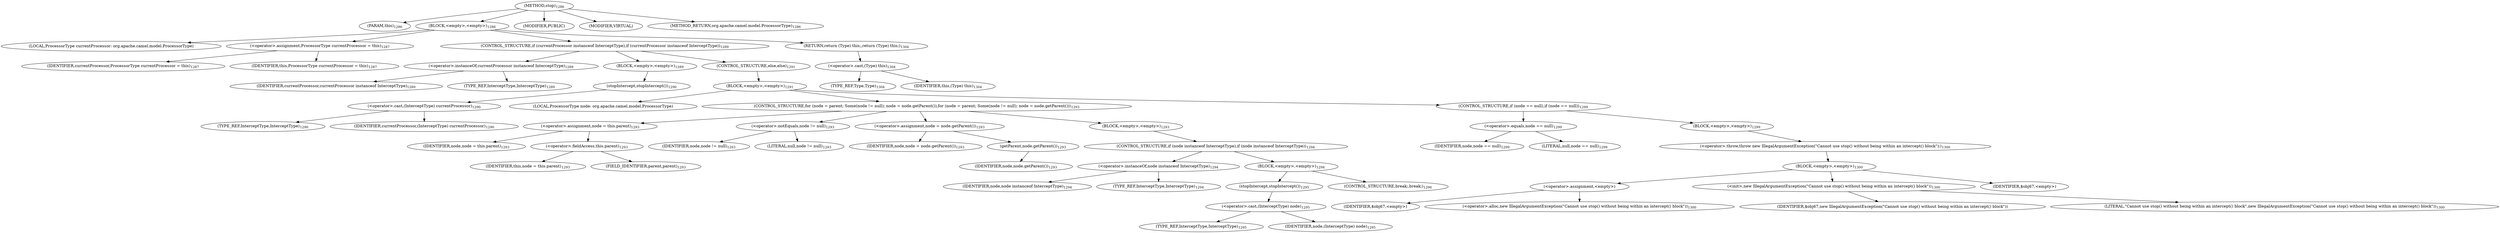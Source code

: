 digraph "stop" {  
"2344" [label = <(METHOD,stop)<SUB>1286</SUB>> ]
"299" [label = <(PARAM,this)<SUB>1286</SUB>> ]
"2345" [label = <(BLOCK,&lt;empty&gt;,&lt;empty&gt;)<SUB>1286</SUB>> ]
"2346" [label = <(LOCAL,ProcessorType currentProcessor: org.apache.camel.model.ProcessorType)> ]
"2347" [label = <(&lt;operator&gt;.assignment,ProcessorType currentProcessor = this)<SUB>1287</SUB>> ]
"2348" [label = <(IDENTIFIER,currentProcessor,ProcessorType currentProcessor = this)<SUB>1287</SUB>> ]
"298" [label = <(IDENTIFIER,this,ProcessorType currentProcessor = this)<SUB>1287</SUB>> ]
"2349" [label = <(CONTROL_STRUCTURE,if (currentProcessor instanceof InterceptType),if (currentProcessor instanceof InterceptType))<SUB>1289</SUB>> ]
"2350" [label = <(&lt;operator&gt;.instanceOf,currentProcessor instanceof InterceptType)<SUB>1289</SUB>> ]
"2351" [label = <(IDENTIFIER,currentProcessor,currentProcessor instanceof InterceptType)<SUB>1289</SUB>> ]
"2352" [label = <(TYPE_REF,InterceptType,InterceptType)<SUB>1289</SUB>> ]
"2353" [label = <(BLOCK,&lt;empty&gt;,&lt;empty&gt;)<SUB>1289</SUB>> ]
"2354" [label = <(stopIntercept,stopIntercept())<SUB>1290</SUB>> ]
"2355" [label = <(&lt;operator&gt;.cast,(InterceptType) currentProcessor)<SUB>1290</SUB>> ]
"2356" [label = <(TYPE_REF,InterceptType,InterceptType)<SUB>1290</SUB>> ]
"2357" [label = <(IDENTIFIER,currentProcessor,(InterceptType) currentProcessor)<SUB>1290</SUB>> ]
"2358" [label = <(CONTROL_STRUCTURE,else,else)<SUB>1291</SUB>> ]
"2359" [label = <(BLOCK,&lt;empty&gt;,&lt;empty&gt;)<SUB>1291</SUB>> ]
"2360" [label = <(LOCAL,ProcessorType node: org.apache.camel.model.ProcessorType)> ]
"2361" [label = <(CONTROL_STRUCTURE,for (node = parent; Some(node != null); node = node.getParent()),for (node = parent; Some(node != null); node = node.getParent()))<SUB>1293</SUB>> ]
"2362" [label = <(&lt;operator&gt;.assignment,node = this.parent)<SUB>1293</SUB>> ]
"2363" [label = <(IDENTIFIER,node,node = this.parent)<SUB>1293</SUB>> ]
"2364" [label = <(&lt;operator&gt;.fieldAccess,this.parent)<SUB>1293</SUB>> ]
"2365" [label = <(IDENTIFIER,this,node = this.parent)<SUB>1293</SUB>> ]
"2366" [label = <(FIELD_IDENTIFIER,parent,parent)<SUB>1293</SUB>> ]
"2367" [label = <(&lt;operator&gt;.notEquals,node != null)<SUB>1293</SUB>> ]
"2368" [label = <(IDENTIFIER,node,node != null)<SUB>1293</SUB>> ]
"2369" [label = <(LITERAL,null,node != null)<SUB>1293</SUB>> ]
"2370" [label = <(&lt;operator&gt;.assignment,node = node.getParent())<SUB>1293</SUB>> ]
"2371" [label = <(IDENTIFIER,node,node = node.getParent())<SUB>1293</SUB>> ]
"2372" [label = <(getParent,node.getParent())<SUB>1293</SUB>> ]
"2373" [label = <(IDENTIFIER,node,node.getParent())<SUB>1293</SUB>> ]
"2374" [label = <(BLOCK,&lt;empty&gt;,&lt;empty&gt;)<SUB>1293</SUB>> ]
"2375" [label = <(CONTROL_STRUCTURE,if (node instanceof InterceptType),if (node instanceof InterceptType))<SUB>1294</SUB>> ]
"2376" [label = <(&lt;operator&gt;.instanceOf,node instanceof InterceptType)<SUB>1294</SUB>> ]
"2377" [label = <(IDENTIFIER,node,node instanceof InterceptType)<SUB>1294</SUB>> ]
"2378" [label = <(TYPE_REF,InterceptType,InterceptType)<SUB>1294</SUB>> ]
"2379" [label = <(BLOCK,&lt;empty&gt;,&lt;empty&gt;)<SUB>1294</SUB>> ]
"2380" [label = <(stopIntercept,stopIntercept())<SUB>1295</SUB>> ]
"2381" [label = <(&lt;operator&gt;.cast,(InterceptType) node)<SUB>1295</SUB>> ]
"2382" [label = <(TYPE_REF,InterceptType,InterceptType)<SUB>1295</SUB>> ]
"2383" [label = <(IDENTIFIER,node,(InterceptType) node)<SUB>1295</SUB>> ]
"2384" [label = <(CONTROL_STRUCTURE,break;,break;)<SUB>1296</SUB>> ]
"2385" [label = <(CONTROL_STRUCTURE,if (node == null),if (node == null))<SUB>1299</SUB>> ]
"2386" [label = <(&lt;operator&gt;.equals,node == null)<SUB>1299</SUB>> ]
"2387" [label = <(IDENTIFIER,node,node == null)<SUB>1299</SUB>> ]
"2388" [label = <(LITERAL,null,node == null)<SUB>1299</SUB>> ]
"2389" [label = <(BLOCK,&lt;empty&gt;,&lt;empty&gt;)<SUB>1299</SUB>> ]
"2390" [label = <(&lt;operator&gt;.throw,throw new IllegalArgumentException(&quot;Cannot use stop() without being within an intercept() block&quot;);)<SUB>1300</SUB>> ]
"2391" [label = <(BLOCK,&lt;empty&gt;,&lt;empty&gt;)<SUB>1300</SUB>> ]
"2392" [label = <(&lt;operator&gt;.assignment,&lt;empty&gt;)> ]
"2393" [label = <(IDENTIFIER,$obj67,&lt;empty&gt;)> ]
"2394" [label = <(&lt;operator&gt;.alloc,new IllegalArgumentException(&quot;Cannot use stop() without being within an intercept() block&quot;))<SUB>1300</SUB>> ]
"2395" [label = <(&lt;init&gt;,new IllegalArgumentException(&quot;Cannot use stop() without being within an intercept() block&quot;))<SUB>1300</SUB>> ]
"2396" [label = <(IDENTIFIER,$obj67,new IllegalArgumentException(&quot;Cannot use stop() without being within an intercept() block&quot;))> ]
"2397" [label = <(LITERAL,&quot;Cannot use stop() without being within an intercept() block&quot;,new IllegalArgumentException(&quot;Cannot use stop() without being within an intercept() block&quot;))<SUB>1300</SUB>> ]
"2398" [label = <(IDENTIFIER,$obj67,&lt;empty&gt;)> ]
"2399" [label = <(RETURN,return (Type) this;,return (Type) this;)<SUB>1304</SUB>> ]
"2400" [label = <(&lt;operator&gt;.cast,(Type) this)<SUB>1304</SUB>> ]
"2401" [label = <(TYPE_REF,Type,Type)<SUB>1304</SUB>> ]
"300" [label = <(IDENTIFIER,this,(Type) this)<SUB>1304</SUB>> ]
"2402" [label = <(MODIFIER,PUBLIC)> ]
"2403" [label = <(MODIFIER,VIRTUAL)> ]
"2404" [label = <(METHOD_RETURN,org.apache.camel.model.ProcessorType)<SUB>1286</SUB>> ]
  "2344" -> "299" 
  "2344" -> "2345" 
  "2344" -> "2402" 
  "2344" -> "2403" 
  "2344" -> "2404" 
  "2345" -> "2346" 
  "2345" -> "2347" 
  "2345" -> "2349" 
  "2345" -> "2399" 
  "2347" -> "2348" 
  "2347" -> "298" 
  "2349" -> "2350" 
  "2349" -> "2353" 
  "2349" -> "2358" 
  "2350" -> "2351" 
  "2350" -> "2352" 
  "2353" -> "2354" 
  "2354" -> "2355" 
  "2355" -> "2356" 
  "2355" -> "2357" 
  "2358" -> "2359" 
  "2359" -> "2360" 
  "2359" -> "2361" 
  "2359" -> "2385" 
  "2361" -> "2362" 
  "2361" -> "2367" 
  "2361" -> "2370" 
  "2361" -> "2374" 
  "2362" -> "2363" 
  "2362" -> "2364" 
  "2364" -> "2365" 
  "2364" -> "2366" 
  "2367" -> "2368" 
  "2367" -> "2369" 
  "2370" -> "2371" 
  "2370" -> "2372" 
  "2372" -> "2373" 
  "2374" -> "2375" 
  "2375" -> "2376" 
  "2375" -> "2379" 
  "2376" -> "2377" 
  "2376" -> "2378" 
  "2379" -> "2380" 
  "2379" -> "2384" 
  "2380" -> "2381" 
  "2381" -> "2382" 
  "2381" -> "2383" 
  "2385" -> "2386" 
  "2385" -> "2389" 
  "2386" -> "2387" 
  "2386" -> "2388" 
  "2389" -> "2390" 
  "2390" -> "2391" 
  "2391" -> "2392" 
  "2391" -> "2395" 
  "2391" -> "2398" 
  "2392" -> "2393" 
  "2392" -> "2394" 
  "2395" -> "2396" 
  "2395" -> "2397" 
  "2399" -> "2400" 
  "2400" -> "2401" 
  "2400" -> "300" 
}
